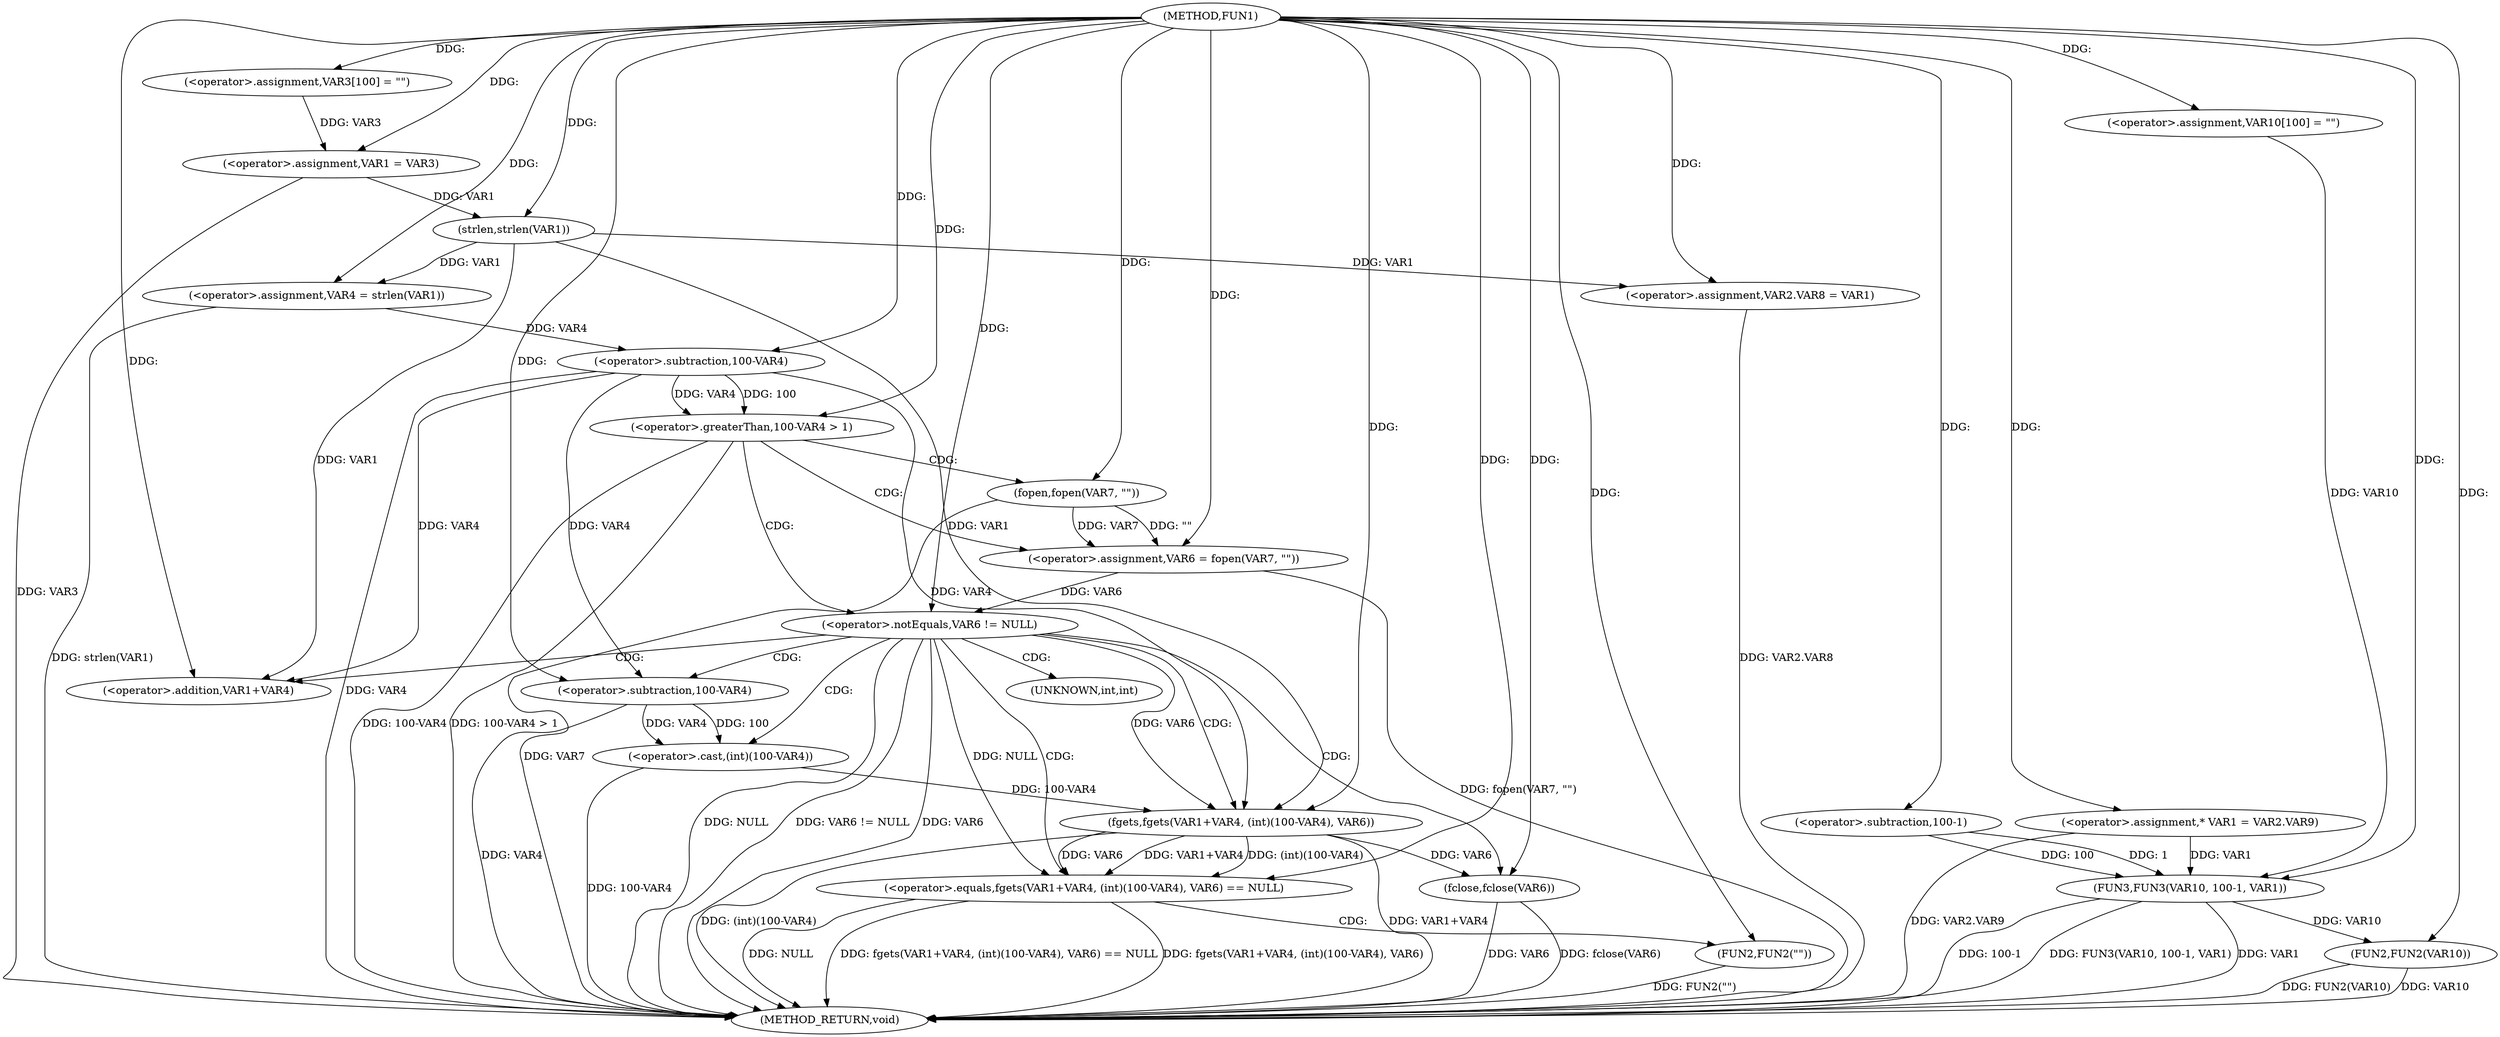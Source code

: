 digraph FUN1 {  
"1000100" [label = "(METHOD,FUN1)" ]
"1000178" [label = "(METHOD_RETURN,void)" ]
"1000105" [label = "(<operator>.assignment,VAR3[100] = \"\")" ]
"1000108" [label = "(<operator>.assignment,VAR1 = VAR3)" ]
"1000113" [label = "(<operator>.assignment,VAR4 = strlen(VAR1))" ]
"1000115" [label = "(strlen,strlen(VAR1))" ]
"1000119" [label = "(<operator>.greaterThan,100-VAR4 > 1)" ]
"1000120" [label = "(<operator>.subtraction,100-VAR4)" ]
"1000125" [label = "(<operator>.assignment,VAR6 = fopen(VAR7, \"\"))" ]
"1000127" [label = "(fopen,fopen(VAR7, \"\"))" ]
"1000131" [label = "(<operator>.notEquals,VAR6 != NULL)" ]
"1000136" [label = "(<operator>.equals,fgets(VAR1+VAR4, (int)(100-VAR4), VAR6) == NULL)" ]
"1000137" [label = "(fgets,fgets(VAR1+VAR4, (int)(100-VAR4), VAR6))" ]
"1000138" [label = "(<operator>.addition,VAR1+VAR4)" ]
"1000141" [label = "(<operator>.cast,(int)(100-VAR4))" ]
"1000143" [label = "(<operator>.subtraction,100-VAR4)" ]
"1000149" [label = "(FUN2,FUN2(\"\"))" ]
"1000151" [label = "(fclose,fclose(VAR6))" ]
"1000153" [label = "(<operator>.assignment,VAR2.VAR8 = VAR1)" ]
"1000160" [label = "(<operator>.assignment,* VAR1 = VAR2.VAR9)" ]
"1000167" [label = "(<operator>.assignment,VAR10[100] = \"\")" ]
"1000170" [label = "(FUN3,FUN3(VAR10, 100-1, VAR1))" ]
"1000172" [label = "(<operator>.subtraction,100-1)" ]
"1000176" [label = "(FUN2,FUN2(VAR10))" ]
"1000142" [label = "(UNKNOWN,int,int)" ]
  "1000170" -> "1000178"  [ label = "DDG: 100-1"] 
  "1000151" -> "1000178"  [ label = "DDG: fclose(VAR6)"] 
  "1000151" -> "1000178"  [ label = "DDG: VAR6"] 
  "1000113" -> "1000178"  [ label = "DDG: strlen(VAR1)"] 
  "1000131" -> "1000178"  [ label = "DDG: NULL"] 
  "1000153" -> "1000178"  [ label = "DDG: VAR2.VAR8"] 
  "1000119" -> "1000178"  [ label = "DDG: 100-VAR4 > 1"] 
  "1000160" -> "1000178"  [ label = "DDG: VAR2.VAR9"] 
  "1000136" -> "1000178"  [ label = "DDG: NULL"] 
  "1000131" -> "1000178"  [ label = "DDG: VAR6 != NULL"] 
  "1000131" -> "1000178"  [ label = "DDG: VAR6"] 
  "1000137" -> "1000178"  [ label = "DDG: (int)(100-VAR4)"] 
  "1000149" -> "1000178"  [ label = "DDG: FUN2(\"\")"] 
  "1000176" -> "1000178"  [ label = "DDG: FUN2(VAR10)"] 
  "1000125" -> "1000178"  [ label = "DDG: fopen(VAR7, \"\")"] 
  "1000108" -> "1000178"  [ label = "DDG: VAR3"] 
  "1000119" -> "1000178"  [ label = "DDG: 100-VAR4"] 
  "1000141" -> "1000178"  [ label = "DDG: 100-VAR4"] 
  "1000136" -> "1000178"  [ label = "DDG: fgets(VAR1+VAR4, (int)(100-VAR4), VAR6) == NULL"] 
  "1000120" -> "1000178"  [ label = "DDG: VAR4"] 
  "1000143" -> "1000178"  [ label = "DDG: VAR4"] 
  "1000176" -> "1000178"  [ label = "DDG: VAR10"] 
  "1000170" -> "1000178"  [ label = "DDG: FUN3(VAR10, 100-1, VAR1)"] 
  "1000127" -> "1000178"  [ label = "DDG: VAR7"] 
  "1000137" -> "1000178"  [ label = "DDG: VAR1+VAR4"] 
  "1000136" -> "1000178"  [ label = "DDG: fgets(VAR1+VAR4, (int)(100-VAR4), VAR6)"] 
  "1000170" -> "1000178"  [ label = "DDG: VAR1"] 
  "1000100" -> "1000105"  [ label = "DDG: "] 
  "1000105" -> "1000108"  [ label = "DDG: VAR3"] 
  "1000100" -> "1000108"  [ label = "DDG: "] 
  "1000115" -> "1000113"  [ label = "DDG: VAR1"] 
  "1000100" -> "1000113"  [ label = "DDG: "] 
  "1000108" -> "1000115"  [ label = "DDG: VAR1"] 
  "1000100" -> "1000115"  [ label = "DDG: "] 
  "1000120" -> "1000119"  [ label = "DDG: 100"] 
  "1000120" -> "1000119"  [ label = "DDG: VAR4"] 
  "1000100" -> "1000120"  [ label = "DDG: "] 
  "1000113" -> "1000120"  [ label = "DDG: VAR4"] 
  "1000100" -> "1000119"  [ label = "DDG: "] 
  "1000127" -> "1000125"  [ label = "DDG: VAR7"] 
  "1000127" -> "1000125"  [ label = "DDG: \"\""] 
  "1000100" -> "1000125"  [ label = "DDG: "] 
  "1000100" -> "1000127"  [ label = "DDG: "] 
  "1000125" -> "1000131"  [ label = "DDG: VAR6"] 
  "1000100" -> "1000131"  [ label = "DDG: "] 
  "1000137" -> "1000136"  [ label = "DDG: VAR1+VAR4"] 
  "1000137" -> "1000136"  [ label = "DDG: (int)(100-VAR4)"] 
  "1000137" -> "1000136"  [ label = "DDG: VAR6"] 
  "1000115" -> "1000137"  [ label = "DDG: VAR1"] 
  "1000100" -> "1000137"  [ label = "DDG: "] 
  "1000120" -> "1000137"  [ label = "DDG: VAR4"] 
  "1000115" -> "1000138"  [ label = "DDG: VAR1"] 
  "1000100" -> "1000138"  [ label = "DDG: "] 
  "1000120" -> "1000138"  [ label = "DDG: VAR4"] 
  "1000141" -> "1000137"  [ label = "DDG: 100-VAR4"] 
  "1000143" -> "1000141"  [ label = "DDG: 100"] 
  "1000143" -> "1000141"  [ label = "DDG: VAR4"] 
  "1000100" -> "1000143"  [ label = "DDG: "] 
  "1000120" -> "1000143"  [ label = "DDG: VAR4"] 
  "1000131" -> "1000137"  [ label = "DDG: VAR6"] 
  "1000131" -> "1000136"  [ label = "DDG: NULL"] 
  "1000100" -> "1000136"  [ label = "DDG: "] 
  "1000100" -> "1000149"  [ label = "DDG: "] 
  "1000137" -> "1000151"  [ label = "DDG: VAR6"] 
  "1000100" -> "1000151"  [ label = "DDG: "] 
  "1000115" -> "1000153"  [ label = "DDG: VAR1"] 
  "1000100" -> "1000153"  [ label = "DDG: "] 
  "1000100" -> "1000160"  [ label = "DDG: "] 
  "1000100" -> "1000167"  [ label = "DDG: "] 
  "1000167" -> "1000170"  [ label = "DDG: VAR10"] 
  "1000100" -> "1000170"  [ label = "DDG: "] 
  "1000172" -> "1000170"  [ label = "DDG: 100"] 
  "1000172" -> "1000170"  [ label = "DDG: 1"] 
  "1000100" -> "1000172"  [ label = "DDG: "] 
  "1000160" -> "1000170"  [ label = "DDG: VAR1"] 
  "1000170" -> "1000176"  [ label = "DDG: VAR10"] 
  "1000100" -> "1000176"  [ label = "DDG: "] 
  "1000119" -> "1000125"  [ label = "CDG: "] 
  "1000119" -> "1000131"  [ label = "CDG: "] 
  "1000119" -> "1000127"  [ label = "CDG: "] 
  "1000131" -> "1000143"  [ label = "CDG: "] 
  "1000131" -> "1000142"  [ label = "CDG: "] 
  "1000131" -> "1000137"  [ label = "CDG: "] 
  "1000131" -> "1000141"  [ label = "CDG: "] 
  "1000131" -> "1000151"  [ label = "CDG: "] 
  "1000131" -> "1000136"  [ label = "CDG: "] 
  "1000131" -> "1000138"  [ label = "CDG: "] 
  "1000136" -> "1000149"  [ label = "CDG: "] 
}
